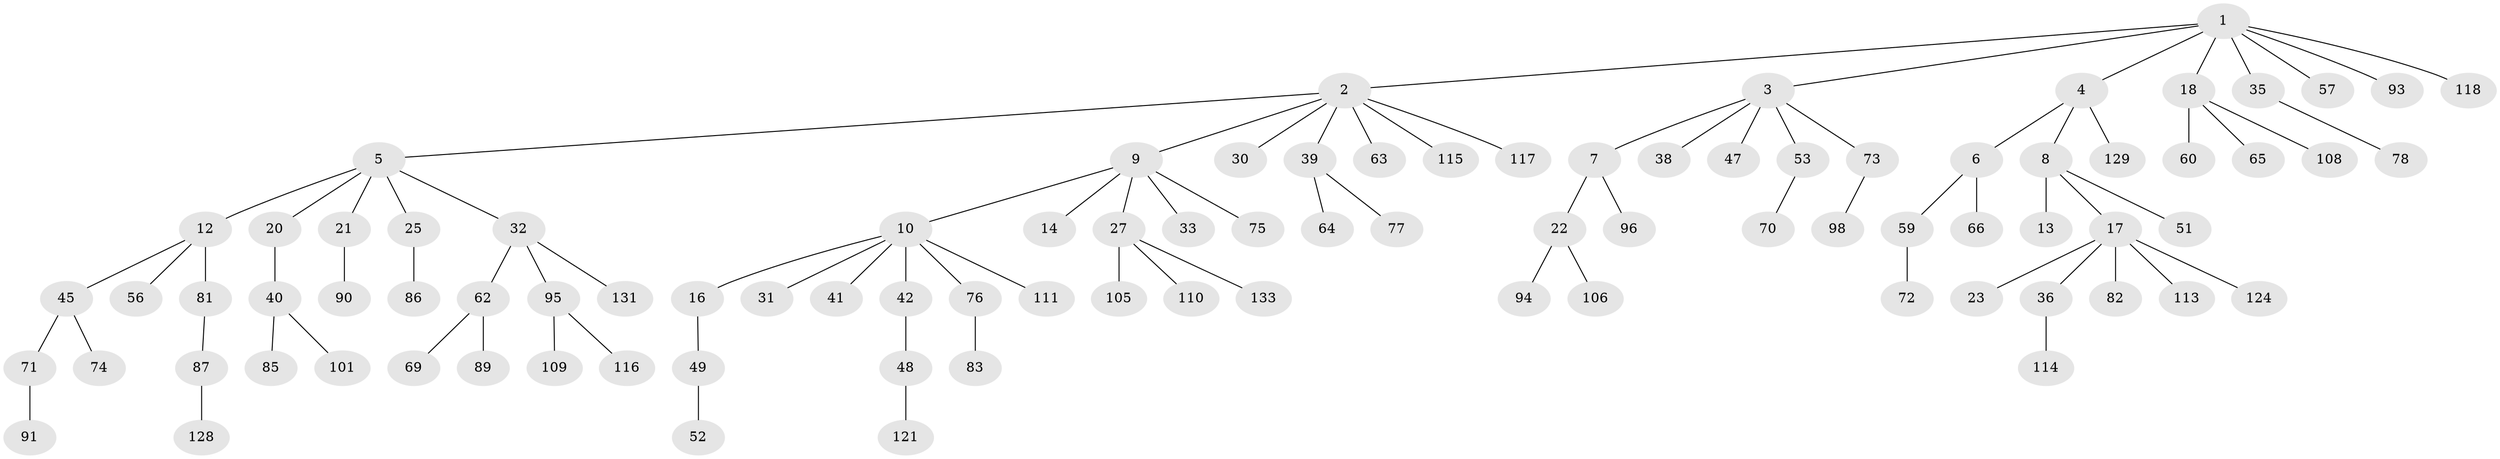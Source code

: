 // Generated by graph-tools (version 1.1) at 2025/52/02/27/25 19:52:12]
// undirected, 92 vertices, 91 edges
graph export_dot {
graph [start="1"]
  node [color=gray90,style=filled];
  1 [super="+79"];
  2 [super="+34"];
  3 [super="+11"];
  4;
  5 [super="+103"];
  6 [super="+15"];
  7 [super="+19"];
  8 [super="+24"];
  9 [super="+29"];
  10 [super="+28"];
  12 [super="+37"];
  13;
  14;
  16;
  17 [super="+68"];
  18 [super="+26"];
  20;
  21;
  22 [super="+54"];
  23 [super="+126"];
  25 [super="+119"];
  27 [super="+43"];
  30;
  31 [super="+58"];
  32 [super="+67"];
  33;
  35 [super="+44"];
  36;
  38;
  39 [super="+132"];
  40 [super="+46"];
  41 [super="+120"];
  42 [super="+127"];
  45 [super="+50"];
  47;
  48;
  49;
  51;
  52;
  53 [super="+55"];
  56 [super="+107"];
  57;
  59 [super="+61"];
  60;
  62 [super="+122"];
  63 [super="+84"];
  64;
  65;
  66;
  69 [super="+112"];
  70;
  71 [super="+88"];
  72;
  73 [super="+104"];
  74 [super="+102"];
  75;
  76 [super="+80"];
  77;
  78;
  81 [super="+99"];
  82 [super="+125"];
  83;
  85;
  86;
  87;
  89 [super="+92"];
  90 [super="+100"];
  91;
  93;
  94;
  95 [super="+97"];
  96 [super="+123"];
  98;
  101;
  105;
  106;
  108;
  109;
  110;
  111;
  113;
  114;
  115;
  116;
  117 [super="+134"];
  118;
  121;
  124;
  128;
  129 [super="+130"];
  131;
  133;
  1 -- 2;
  1 -- 3;
  1 -- 4;
  1 -- 18;
  1 -- 35;
  1 -- 57;
  1 -- 93;
  1 -- 118;
  2 -- 5;
  2 -- 9;
  2 -- 30;
  2 -- 39;
  2 -- 63;
  2 -- 115;
  2 -- 117;
  3 -- 7;
  3 -- 38;
  3 -- 47;
  3 -- 53;
  3 -- 73;
  4 -- 6;
  4 -- 8;
  4 -- 129;
  5 -- 12;
  5 -- 20;
  5 -- 21;
  5 -- 25;
  5 -- 32;
  6 -- 66;
  6 -- 59;
  7 -- 22;
  7 -- 96;
  8 -- 13;
  8 -- 17;
  8 -- 51;
  9 -- 10;
  9 -- 14;
  9 -- 27;
  9 -- 75;
  9 -- 33;
  10 -- 16;
  10 -- 31;
  10 -- 41;
  10 -- 76;
  10 -- 111;
  10 -- 42;
  12 -- 81;
  12 -- 56;
  12 -- 45;
  16 -- 49;
  17 -- 23;
  17 -- 36;
  17 -- 113;
  17 -- 124;
  17 -- 82;
  18 -- 108;
  18 -- 65;
  18 -- 60;
  20 -- 40;
  21 -- 90;
  22 -- 94;
  22 -- 106;
  25 -- 86;
  27 -- 133;
  27 -- 105;
  27 -- 110;
  32 -- 62;
  32 -- 131;
  32 -- 95;
  35 -- 78;
  36 -- 114;
  39 -- 64;
  39 -- 77;
  40 -- 85;
  40 -- 101;
  42 -- 48;
  45 -- 74;
  45 -- 71;
  48 -- 121;
  49 -- 52;
  53 -- 70;
  59 -- 72;
  62 -- 69;
  62 -- 89;
  71 -- 91;
  73 -- 98;
  76 -- 83;
  81 -- 87;
  87 -- 128;
  95 -- 116;
  95 -- 109;
}
